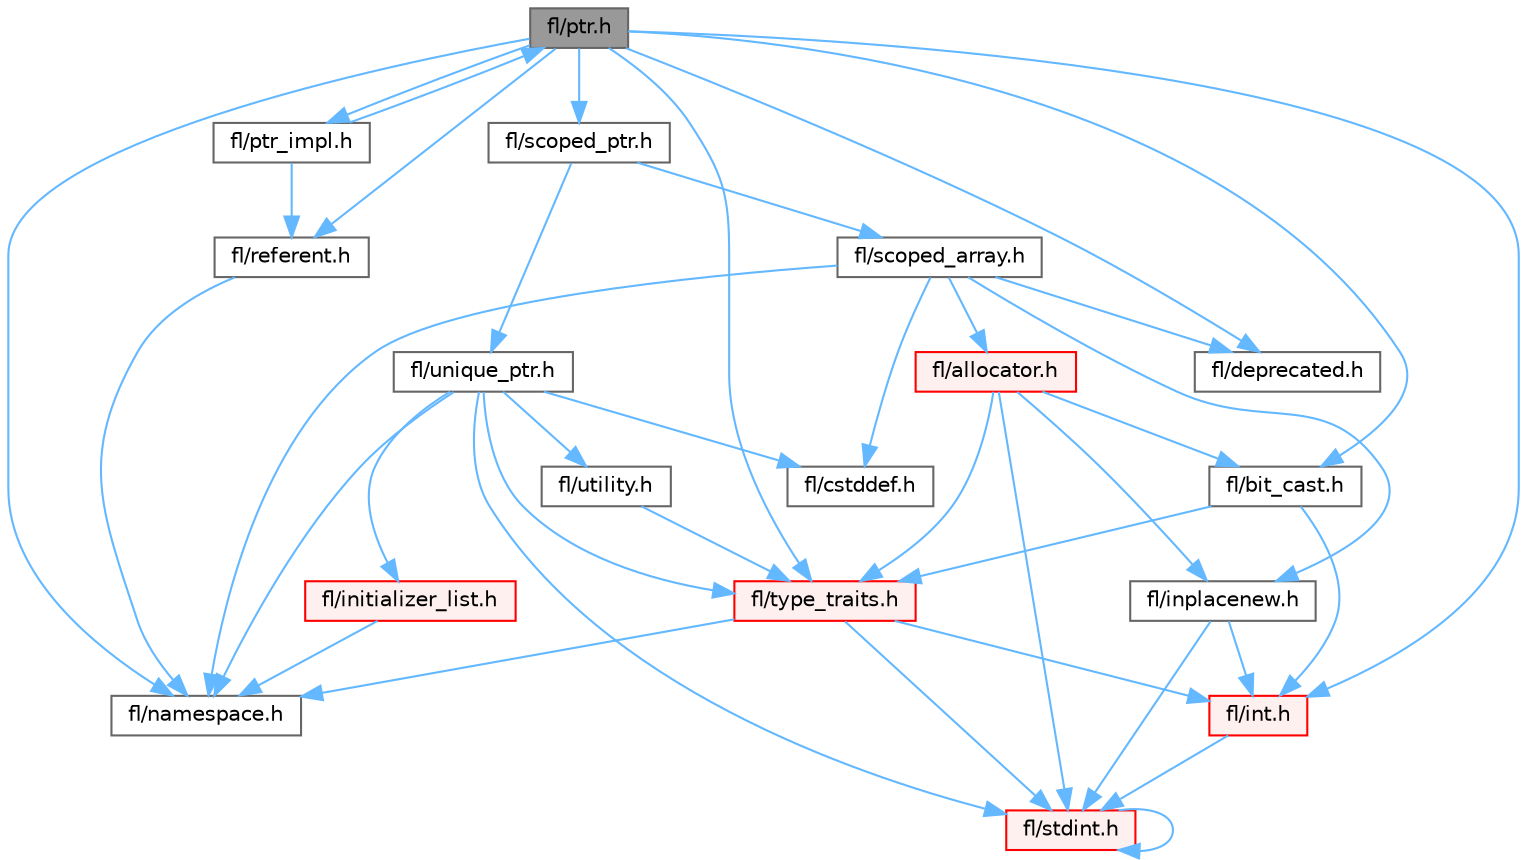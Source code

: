 digraph "fl/ptr.h"
{
 // INTERACTIVE_SVG=YES
 // LATEX_PDF_SIZE
  bgcolor="transparent";
  edge [fontname=Helvetica,fontsize=10,labelfontname=Helvetica,labelfontsize=10];
  node [fontname=Helvetica,fontsize=10,shape=box,height=0.2,width=0.4];
  Node1 [id="Node000001",label="fl/ptr.h",height=0.2,width=0.4,color="gray40", fillcolor="grey60", style="filled", fontcolor="black",tooltip=" "];
  Node1 -> Node2 [id="edge1_Node000001_Node000002",color="steelblue1",style="solid",tooltip=" "];
  Node2 [id="Node000002",label="fl/namespace.h",height=0.2,width=0.4,color="grey40", fillcolor="white", style="filled",URL="$df/d2a/namespace_8h.html",tooltip="Implements the FastLED namespace macros."];
  Node1 -> Node3 [id="edge2_Node000001_Node000003",color="steelblue1",style="solid",tooltip=" "];
  Node3 [id="Node000003",label="fl/scoped_ptr.h",height=0.2,width=0.4,color="grey40", fillcolor="white", style="filled",URL="$d0/d44/scoped__ptr_8h.html",tooltip=" "];
  Node3 -> Node4 [id="edge3_Node000003_Node000004",color="steelblue1",style="solid",tooltip=" "];
  Node4 [id="Node000004",label="fl/unique_ptr.h",height=0.2,width=0.4,color="grey40", fillcolor="white", style="filled",URL="$da/d4b/unique__ptr_8h.html",tooltip=" "];
  Node4 -> Node2 [id="edge4_Node000004_Node000002",color="steelblue1",style="solid",tooltip=" "];
  Node4 -> Node5 [id="edge5_Node000004_Node000005",color="steelblue1",style="solid",tooltip=" "];
  Node5 [id="Node000005",label="fl/type_traits.h",height=0.2,width=0.4,color="red", fillcolor="#FFF0F0", style="filled",URL="$df/d63/type__traits_8h.html",tooltip=" "];
  Node5 -> Node9 [id="edge6_Node000005_Node000009",color="steelblue1",style="solid",tooltip=" "];
  Node9 [id="Node000009",label="fl/stdint.h",height=0.2,width=0.4,color="red", fillcolor="#FFF0F0", style="filled",URL="$df/dd8/stdint_8h.html",tooltip=" "];
  Node9 -> Node9 [id="edge7_Node000009_Node000009",color="steelblue1",style="solid",tooltip=" "];
  Node5 -> Node2 [id="edge8_Node000005_Node000002",color="steelblue1",style="solid",tooltip=" "];
  Node5 -> Node8 [id="edge9_Node000005_Node000008",color="steelblue1",style="solid",tooltip=" "];
  Node8 [id="Node000008",label="fl/int.h",height=0.2,width=0.4,color="red", fillcolor="#FFF0F0", style="filled",URL="$d3/d7e/int_8h.html",tooltip=" "];
  Node8 -> Node9 [id="edge10_Node000008_Node000009",color="steelblue1",style="solid",tooltip=" "];
  Node4 -> Node22 [id="edge11_Node000004_Node000022",color="steelblue1",style="solid",tooltip=" "];
  Node22 [id="Node000022",label="fl/utility.h",height=0.2,width=0.4,color="grey40", fillcolor="white", style="filled",URL="$d5/d47/utility_8h.html",tooltip=" "];
  Node22 -> Node5 [id="edge12_Node000022_Node000005",color="steelblue1",style="solid",tooltip=" "];
  Node4 -> Node9 [id="edge13_Node000004_Node000009",color="steelblue1",style="solid",tooltip=" "];
  Node4 -> Node23 [id="edge14_Node000004_Node000023",color="steelblue1",style="solid",tooltip=" "];
  Node23 [id="Node000023",label="fl/cstddef.h",height=0.2,width=0.4,color="grey40", fillcolor="white", style="filled",URL="$d7/d84/cstddef_8h.html",tooltip=" "];
  Node4 -> Node34 [id="edge15_Node000004_Node000034",color="steelblue1",style="solid",tooltip=" "];
  Node34 [id="Node000034",label="fl/initializer_list.h",height=0.2,width=0.4,color="red", fillcolor="#FFF0F0", style="filled",URL="$d6/d23/initializer__list_8h.html",tooltip=" "];
  Node34 -> Node2 [id="edge16_Node000034_Node000002",color="steelblue1",style="solid",tooltip=" "];
  Node3 -> Node45 [id="edge17_Node000003_Node000045",color="steelblue1",style="solid",tooltip=" "];
  Node45 [id="Node000045",label="fl/scoped_array.h",height=0.2,width=0.4,color="grey40", fillcolor="white", style="filled",URL="$dc/d00/scoped__array_8h.html",tooltip=" "];
  Node45 -> Node38 [id="edge18_Node000045_Node000038",color="steelblue1",style="solid",tooltip=" "];
  Node38 [id="Node000038",label="fl/allocator.h",height=0.2,width=0.4,color="red", fillcolor="#FFF0F0", style="filled",URL="$da/da9/allocator_8h.html",tooltip=" "];
  Node38 -> Node31 [id="edge19_Node000038_Node000031",color="steelblue1",style="solid",tooltip=" "];
  Node31 [id="Node000031",label="fl/inplacenew.h",height=0.2,width=0.4,color="grey40", fillcolor="white", style="filled",URL="$db/d36/inplacenew_8h.html",tooltip=" "];
  Node31 -> Node9 [id="edge20_Node000031_Node000009",color="steelblue1",style="solid",tooltip=" "];
  Node31 -> Node8 [id="edge21_Node000031_Node000008",color="steelblue1",style="solid",tooltip=" "];
  Node38 -> Node5 [id="edge22_Node000038_Node000005",color="steelblue1",style="solid",tooltip=" "];
  Node38 -> Node24 [id="edge23_Node000038_Node000024",color="steelblue1",style="solid",tooltip=" "];
  Node24 [id="Node000024",label="fl/bit_cast.h",height=0.2,width=0.4,color="grey40", fillcolor="white", style="filled",URL="$df/d72/bit__cast_8h.html",tooltip=" "];
  Node24 -> Node5 [id="edge24_Node000024_Node000005",color="steelblue1",style="solid",tooltip=" "];
  Node24 -> Node8 [id="edge25_Node000024_Node000008",color="steelblue1",style="solid",tooltip=" "];
  Node38 -> Node9 [id="edge26_Node000038_Node000009",color="steelblue1",style="solid",tooltip=" "];
  Node45 -> Node31 [id="edge27_Node000045_Node000031",color="steelblue1",style="solid",tooltip=" "];
  Node45 -> Node2 [id="edge28_Node000045_Node000002",color="steelblue1",style="solid",tooltip=" "];
  Node45 -> Node46 [id="edge29_Node000045_Node000046",color="steelblue1",style="solid",tooltip=" "];
  Node46 [id="Node000046",label="fl/deprecated.h",height=0.2,width=0.4,color="grey40", fillcolor="white", style="filled",URL="$d4/dce/deprecated_8h.html",tooltip=" "];
  Node45 -> Node23 [id="edge30_Node000045_Node000023",color="steelblue1",style="solid",tooltip=" "];
  Node1 -> Node5 [id="edge31_Node000001_Node000005",color="steelblue1",style="solid",tooltip=" "];
  Node1 -> Node47 [id="edge32_Node000001_Node000047",color="steelblue1",style="solid",tooltip=" "];
  Node47 [id="Node000047",label="fl/referent.h",height=0.2,width=0.4,color="grey40", fillcolor="white", style="filled",URL="$da/d18/referent_8h.html",tooltip=" "];
  Node47 -> Node2 [id="edge33_Node000047_Node000002",color="steelblue1",style="solid",tooltip=" "];
  Node1 -> Node24 [id="edge34_Node000001_Node000024",color="steelblue1",style="solid",tooltip=" "];
  Node1 -> Node8 [id="edge35_Node000001_Node000008",color="steelblue1",style="solid",tooltip=" "];
  Node1 -> Node46 [id="edge36_Node000001_Node000046",color="steelblue1",style="solid",tooltip=" "];
  Node1 -> Node48 [id="edge37_Node000001_Node000048",color="steelblue1",style="solid",tooltip=" "];
  Node48 [id="Node000048",label="fl/ptr_impl.h",height=0.2,width=0.4,color="grey40", fillcolor="white", style="filled",URL="$d5/d94/ptr__impl_8h.html",tooltip=" "];
  Node48 -> Node1 [id="edge38_Node000048_Node000001",color="steelblue1",style="solid",tooltip=" "];
  Node48 -> Node47 [id="edge39_Node000048_Node000047",color="steelblue1",style="solid",tooltip=" "];
}
